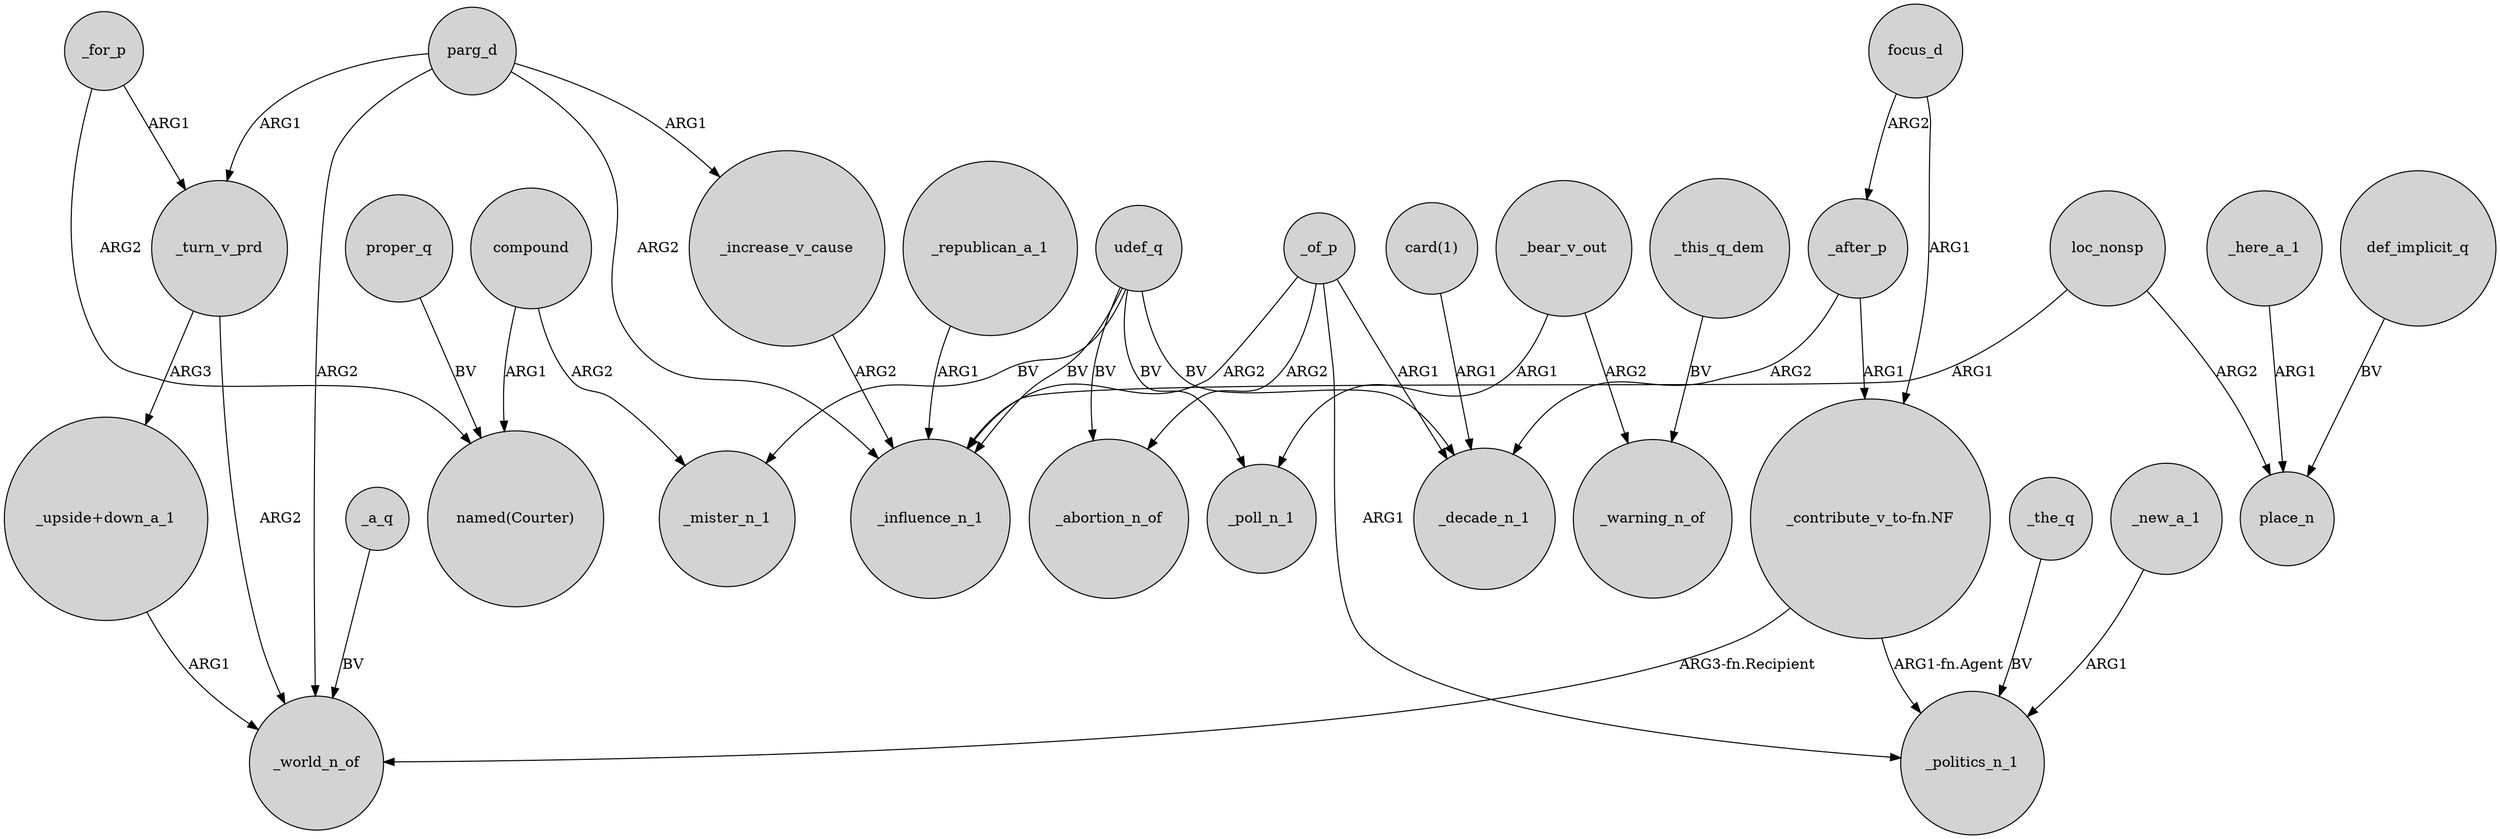 digraph {
	node [shape=circle style=filled]
	_after_p -> _decade_n_1 [label=ARG2]
	parg_d -> _world_n_of [label=ARG2]
	_here_a_1 -> place_n [label=ARG1]
	_turn_v_prd -> _world_n_of [label=ARG2]
	focus_d -> _after_p [label=ARG2]
	_after_p -> "_contribute_v_to-fn.NF" [label=ARG1]
	_of_p -> _influence_n_1 [label=ARG2]
	compound -> _mister_n_1 [label=ARG2]
	_turn_v_prd -> "_upside+down_a_1" [label=ARG3]
	focus_d -> "_contribute_v_to-fn.NF" [label=ARG1]
	udef_q -> _mister_n_1 [label=BV]
	_of_p -> _decade_n_1 [label=ARG1]
	compound -> "named(Courter)" [label=ARG1]
	"_upside+down_a_1" -> _world_n_of [label=ARG1]
	_this_q_dem -> _warning_n_of [label=BV]
	def_implicit_q -> place_n [label=BV]
	loc_nonsp -> _influence_n_1 [label=ARG1]
	"_contribute_v_to-fn.NF" -> _world_n_of [label="ARG3-fn.Recipient"]
	_increase_v_cause -> _influence_n_1 [label=ARG2]
	parg_d -> _turn_v_prd [label=ARG1]
	_a_q -> _world_n_of [label=BV]
	_of_p -> _politics_n_1 [label=ARG1]
	parg_d -> _increase_v_cause [label=ARG1]
	_the_q -> _politics_n_1 [label=BV]
	proper_q -> "named(Courter)" [label=BV]
	_new_a_1 -> _politics_n_1 [label=ARG1]
	_bear_v_out -> _poll_n_1 [label=ARG1]
	_for_p -> "named(Courter)" [label=ARG2]
	_of_p -> _abortion_n_of [label=ARG2]
	udef_q -> _poll_n_1 [label=BV]
	loc_nonsp -> place_n [label=ARG2]
	udef_q -> _abortion_n_of [label=BV]
	"_contribute_v_to-fn.NF" -> _politics_n_1 [label="ARG1-fn.Agent"]
	_bear_v_out -> _warning_n_of [label=ARG2]
	_for_p -> _turn_v_prd [label=ARG1]
	parg_d -> _influence_n_1 [label=ARG2]
	"card(1)" -> _decade_n_1 [label=ARG1]
	_republican_a_1 -> _influence_n_1 [label=ARG1]
	udef_q -> _decade_n_1 [label=BV]
	udef_q -> _influence_n_1 [label=BV]
}
